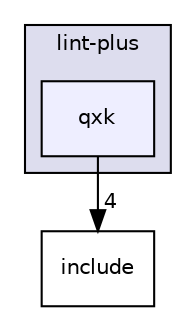 digraph "qxk" {
  compound=true
  node [ fontsize="10", fontname="Helvetica"];
  edge [ labelfontsize="10", labelfontname="Helvetica"];
  subgraph clusterdir_da0690fd3d8bf355097a66de93f1d482 {
    graph [ bgcolor="#ddddee", pencolor="black", label="lint-plus" fontname="Helvetica", fontsize="10", URL="dir_da0690fd3d8bf355097a66de93f1d482.html"]
  dir_393e3089bc1342473d3c96afe6d18e80 [shape=box, label="qxk", style="filled", fillcolor="#eeeeff", pencolor="black", URL="dir_393e3089bc1342473d3c96afe6d18e80.html"];
  }
  dir_9b55b230f41344f00f9f1f35be51edc6 [shape=box label="include" URL="dir_9b55b230f41344f00f9f1f35be51edc6.html"];
  dir_393e3089bc1342473d3c96afe6d18e80->dir_9b55b230f41344f00f9f1f35be51edc6 [headlabel="4", labeldistance=1.5 headhref="dir_000010_000005.html"];
}
